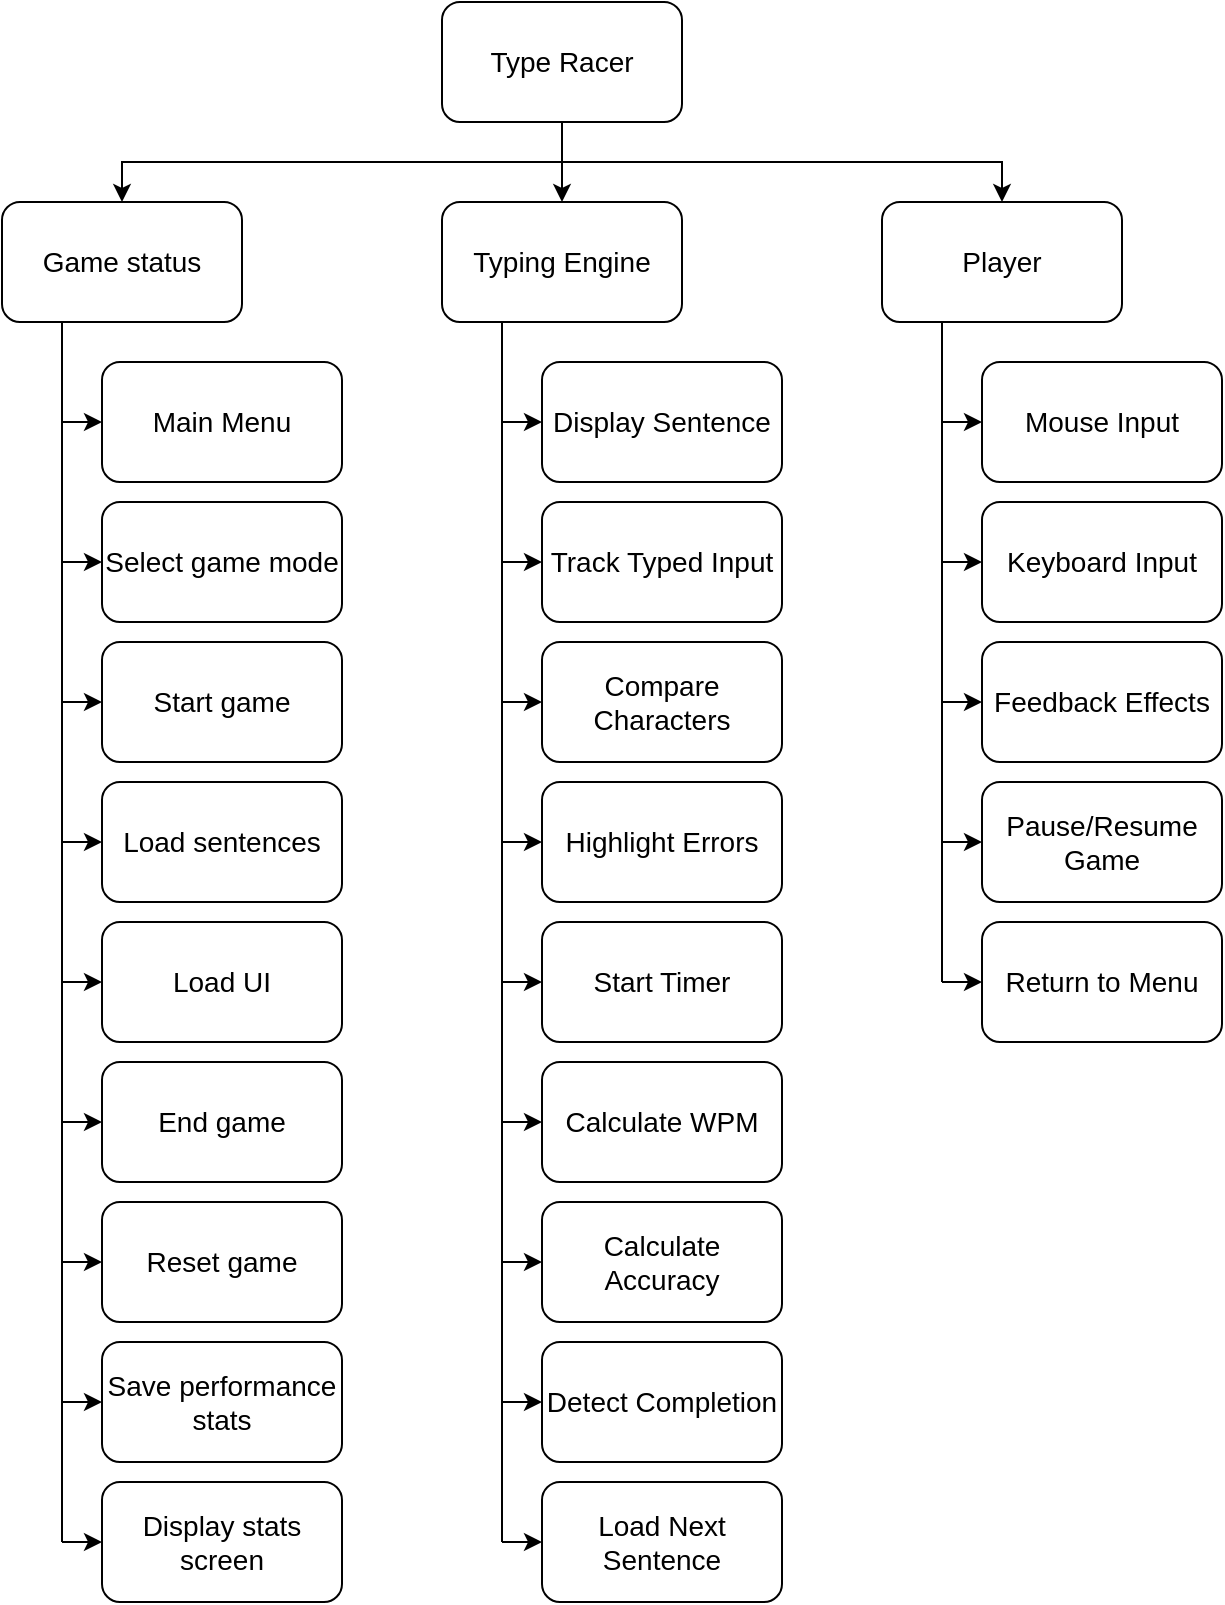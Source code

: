 <mxfile version="27.1.1">
  <diagram name="Page-1" id="45bmdS6r5GTHjrhukE3N">
    <mxGraphModel dx="1426" dy="748" grid="1" gridSize="10" guides="1" tooltips="1" connect="1" arrows="1" fold="1" page="1" pageScale="1" pageWidth="1169" pageHeight="827" math="0" shadow="0">
      <root>
        <mxCell id="0" />
        <mxCell id="1" parent="0" />
        <mxCell id="9331QtTUVBZmF3FO_kLh-13" value="" style="edgeStyle=orthogonalEdgeStyle;rounded=0;orthogonalLoop=1;jettySize=auto;html=1;exitX=0.5;exitY=1;exitDx=0;exitDy=0;" edge="1" parent="1" source="9331QtTUVBZmF3FO_kLh-11" target="9331QtTUVBZmF3FO_kLh-12">
          <mxGeometry relative="1" as="geometry">
            <mxPoint x="580" y="93" as="sourcePoint" />
          </mxGeometry>
        </mxCell>
        <mxCell id="9331QtTUVBZmF3FO_kLh-16" value="" style="edgeStyle=orthogonalEdgeStyle;rounded=0;orthogonalLoop=1;jettySize=auto;html=1;exitX=0.5;exitY=1;exitDx=0;exitDy=0;" edge="1" parent="1" source="9331QtTUVBZmF3FO_kLh-11" target="9331QtTUVBZmF3FO_kLh-14">
          <mxGeometry relative="1" as="geometry" />
        </mxCell>
        <mxCell id="9331QtTUVBZmF3FO_kLh-18" value="" style="edgeStyle=orthogonalEdgeStyle;rounded=0;orthogonalLoop=1;jettySize=auto;html=1;" edge="1" parent="1" source="9331QtTUVBZmF3FO_kLh-11" target="9331QtTUVBZmF3FO_kLh-17">
          <mxGeometry relative="1" as="geometry" />
        </mxCell>
        <mxCell id="9331QtTUVBZmF3FO_kLh-11" value="&lt;span style=&quot;&quot;&gt;Type Racer&lt;/span&gt;" style="rounded=1;whiteSpace=wrap;html=1;fontSize=14;fontColor=light-dark(#000000,#000000);labelBackgroundColor=none;fillColor=light-dark(#FFFFFF,#FFFFFF);" vertex="1" parent="1">
          <mxGeometry x="520" y="13" width="120" height="60" as="geometry" />
        </mxCell>
        <mxCell id="9331QtTUVBZmF3FO_kLh-12" value="Game status" style="rounded=1;whiteSpace=wrap;html=1;fontSize=14;fontColor=light-dark(#000000,#000000);labelBackgroundColor=none;fillColor=light-dark(#FFFFFF,#FFFFFF);" vertex="1" parent="1">
          <mxGeometry x="300" y="113" width="120" height="60" as="geometry" />
        </mxCell>
        <mxCell id="9331QtTUVBZmF3FO_kLh-14" value="&lt;span style=&quot;&quot;&gt;Player&lt;/span&gt;" style="rounded=1;whiteSpace=wrap;html=1;fontSize=14;fontColor=light-dark(#000000,#000000);labelBackgroundColor=none;fillColor=light-dark(#FFFFFF,#FFFFFF);" vertex="1" parent="1">
          <mxGeometry x="740" y="113" width="120" height="60" as="geometry" />
        </mxCell>
        <mxCell id="9331QtTUVBZmF3FO_kLh-17" value="Typing Engine" style="rounded=1;whiteSpace=wrap;html=1;fontSize=14;fontColor=light-dark(#000000,#000000);labelBackgroundColor=none;fillColor=light-dark(#FFFFFF,#FFFFFF);" vertex="1" parent="1">
          <mxGeometry x="520" y="113" width="120" height="60" as="geometry" />
        </mxCell>
        <mxCell id="9331QtTUVBZmF3FO_kLh-35" value="Select game mode" style="rounded=1;whiteSpace=wrap;html=1;fontSize=14;fontColor=light-dark(#000000,#000000);labelBackgroundColor=none;fillColor=light-dark(#FFFFFF,#FFFFFF);" vertex="1" parent="1">
          <mxGeometry x="350" y="263" width="120" height="60" as="geometry" />
        </mxCell>
        <mxCell id="9331QtTUVBZmF3FO_kLh-22" value="Main Menu" style="rounded=1;whiteSpace=wrap;html=1;fontSize=14;fontColor=light-dark(#000000,#000000);labelBackgroundColor=none;fillColor=light-dark(#FFFFFF,#FFFFFF);" vertex="1" parent="1">
          <mxGeometry x="350" y="193" width="120" height="60" as="geometry" />
        </mxCell>
        <mxCell id="9331QtTUVBZmF3FO_kLh-38" value="Start game" style="rounded=1;whiteSpace=wrap;html=1;fontSize=14;fontColor=light-dark(#000000,#000000);labelBackgroundColor=none;fillColor=light-dark(#FFFFFF,#FFFFFF);" vertex="1" parent="1">
          <mxGeometry x="350" y="333" width="120" height="60" as="geometry" />
        </mxCell>
        <mxCell id="9331QtTUVBZmF3FO_kLh-40" value="Load sentences" style="rounded=1;whiteSpace=wrap;html=1;fontSize=14;fontColor=light-dark(#000000,#000000);labelBackgroundColor=none;fillColor=light-dark(#FFFFFF,#FFFFFF);" vertex="1" parent="1">
          <mxGeometry x="350" y="403" width="120" height="60" as="geometry" />
        </mxCell>
        <mxCell id="9331QtTUVBZmF3FO_kLh-42" value="Load UI" style="rounded=1;whiteSpace=wrap;html=1;fontSize=14;fontColor=light-dark(#000000,#000000);labelBackgroundColor=none;fillColor=light-dark(#FFFFFF,#FFFFFF);" vertex="1" parent="1">
          <mxGeometry x="350" y="473" width="120" height="60" as="geometry" />
        </mxCell>
        <mxCell id="9331QtTUVBZmF3FO_kLh-44" value="End game" style="rounded=1;whiteSpace=wrap;html=1;fontSize=14;fontColor=light-dark(#000000,#000000);labelBackgroundColor=none;fillColor=light-dark(#FFFFFF,#FFFFFF);" vertex="1" parent="1">
          <mxGeometry x="350" y="543" width="120" height="60" as="geometry" />
        </mxCell>
        <mxCell id="9331QtTUVBZmF3FO_kLh-46" value="Reset game" style="rounded=1;whiteSpace=wrap;html=1;fontSize=14;fontColor=light-dark(#000000,#000000);labelBackgroundColor=none;fillColor=light-dark(#FFFFFF,#FFFFFF);" vertex="1" parent="1">
          <mxGeometry x="350" y="613" width="120" height="60" as="geometry" />
        </mxCell>
        <mxCell id="9331QtTUVBZmF3FO_kLh-48" value="Save performance stats" style="rounded=1;whiteSpace=wrap;html=1;fontSize=14;fontColor=light-dark(#000000,#000000);labelBackgroundColor=none;fillColor=light-dark(#FFFFFF,#FFFFFF);" vertex="1" parent="1">
          <mxGeometry x="350" y="683" width="120" height="60" as="geometry" />
        </mxCell>
        <mxCell id="9331QtTUVBZmF3FO_kLh-50" value="Display stats screen" style="whiteSpace=wrap;html=1;fontSize=14;fillColor=light-dark(#FFFFFF,#FFFFFF);fontColor=light-dark(#000000,#000000);rounded=1;labelBackgroundColor=none;" vertex="1" parent="1">
          <mxGeometry x="350" y="753" width="120" height="60" as="geometry" />
        </mxCell>
        <mxCell id="9331QtTUVBZmF3FO_kLh-53" value="" style="endArrow=classic;html=1;rounded=0;entryX=0;entryY=0.5;entryDx=0;entryDy=0;" edge="1" parent="1" target="9331QtTUVBZmF3FO_kLh-48">
          <mxGeometry width="50" height="50" relative="1" as="geometry">
            <mxPoint x="330" y="713" as="sourcePoint" />
            <mxPoint x="660" y="593" as="targetPoint" />
          </mxGeometry>
        </mxCell>
        <mxCell id="9331QtTUVBZmF3FO_kLh-54" value="" style="endArrow=classic;html=1;rounded=0;entryX=0;entryY=0.5;entryDx=0;entryDy=0;" edge="1" parent="1" target="9331QtTUVBZmF3FO_kLh-46">
          <mxGeometry width="50" height="50" relative="1" as="geometry">
            <mxPoint x="330" y="643" as="sourcePoint" />
            <mxPoint x="660" y="493" as="targetPoint" />
          </mxGeometry>
        </mxCell>
        <mxCell id="9331QtTUVBZmF3FO_kLh-55" value="" style="endArrow=classic;html=1;rounded=0;entryX=0;entryY=0.5;entryDx=0;entryDy=0;" edge="1" parent="1" target="9331QtTUVBZmF3FO_kLh-44">
          <mxGeometry width="50" height="50" relative="1" as="geometry">
            <mxPoint x="330" y="573" as="sourcePoint" />
            <mxPoint x="660" y="463" as="targetPoint" />
          </mxGeometry>
        </mxCell>
        <mxCell id="9331QtTUVBZmF3FO_kLh-57" value="" style="endArrow=classic;html=1;rounded=0;entryX=0;entryY=0.5;entryDx=0;entryDy=0;" edge="1" parent="1" target="9331QtTUVBZmF3FO_kLh-50">
          <mxGeometry width="50" height="50" relative="1" as="geometry">
            <mxPoint x="330" y="783" as="sourcePoint" />
            <mxPoint x="660" y="463" as="targetPoint" />
          </mxGeometry>
        </mxCell>
        <mxCell id="9331QtTUVBZmF3FO_kLh-58" value="" style="endArrow=none;html=1;rounded=0;entryX=0.25;entryY=1;entryDx=0;entryDy=0;" edge="1" parent="1" target="9331QtTUVBZmF3FO_kLh-12">
          <mxGeometry width="50" height="50" relative="1" as="geometry">
            <mxPoint x="330" y="783" as="sourcePoint" />
            <mxPoint x="660" y="473" as="targetPoint" />
          </mxGeometry>
        </mxCell>
        <mxCell id="9331QtTUVBZmF3FO_kLh-59" value="" style="endArrow=classic;html=1;rounded=0;entryX=0;entryY=0.5;entryDx=0;entryDy=0;" edge="1" parent="1" target="9331QtTUVBZmF3FO_kLh-42">
          <mxGeometry width="50" height="50" relative="1" as="geometry">
            <mxPoint x="330" y="503" as="sourcePoint" />
            <mxPoint x="660" y="403" as="targetPoint" />
          </mxGeometry>
        </mxCell>
        <mxCell id="9331QtTUVBZmF3FO_kLh-60" value="" style="endArrow=classic;html=1;rounded=0;entryX=0;entryY=0.5;entryDx=0;entryDy=0;" edge="1" parent="1" target="9331QtTUVBZmF3FO_kLh-40">
          <mxGeometry width="50" height="50" relative="1" as="geometry">
            <mxPoint x="330" y="433" as="sourcePoint" />
            <mxPoint x="660" y="403" as="targetPoint" />
          </mxGeometry>
        </mxCell>
        <mxCell id="9331QtTUVBZmF3FO_kLh-61" value="" style="endArrow=classic;html=1;rounded=0;entryX=0;entryY=0.5;entryDx=0;entryDy=0;" edge="1" parent="1" target="9331QtTUVBZmF3FO_kLh-38">
          <mxGeometry width="50" height="50" relative="1" as="geometry">
            <mxPoint x="330" y="363" as="sourcePoint" />
            <mxPoint x="660" y="403" as="targetPoint" />
          </mxGeometry>
        </mxCell>
        <mxCell id="9331QtTUVBZmF3FO_kLh-62" value="" style="endArrow=classic;html=1;rounded=0;entryX=0;entryY=0.5;entryDx=0;entryDy=0;" edge="1" parent="1" target="9331QtTUVBZmF3FO_kLh-35">
          <mxGeometry width="50" height="50" relative="1" as="geometry">
            <mxPoint x="330" y="293" as="sourcePoint" />
            <mxPoint x="660" y="403" as="targetPoint" />
          </mxGeometry>
        </mxCell>
        <mxCell id="9331QtTUVBZmF3FO_kLh-63" value="" style="endArrow=classic;html=1;rounded=0;entryX=0;entryY=0.5;entryDx=0;entryDy=0;" edge="1" parent="1" target="9331QtTUVBZmF3FO_kLh-22">
          <mxGeometry width="50" height="50" relative="1" as="geometry">
            <mxPoint x="330" y="223" as="sourcePoint" />
            <mxPoint x="660" y="403" as="targetPoint" />
          </mxGeometry>
        </mxCell>
        <mxCell id="9331QtTUVBZmF3FO_kLh-65" value="" style="endArrow=none;html=1;rounded=0;entryX=0.25;entryY=1;entryDx=0;entryDy=0;" edge="1" parent="1" target="9331QtTUVBZmF3FO_kLh-17">
          <mxGeometry width="50" height="50" relative="1" as="geometry">
            <mxPoint x="550" y="783" as="sourcePoint" />
            <mxPoint x="660" y="413" as="targetPoint" />
          </mxGeometry>
        </mxCell>
        <mxCell id="9331QtTUVBZmF3FO_kLh-74" value="Track Typed Input" style="rounded=1;whiteSpace=wrap;html=1;fontSize=14;fontColor=light-dark(#000000,#000000);labelBackgroundColor=none;fillColor=light-dark(#FFFFFF,#FFFFFF);" vertex="1" parent="1">
          <mxGeometry x="570" y="263" width="120" height="60" as="geometry" />
        </mxCell>
        <mxCell id="9331QtTUVBZmF3FO_kLh-75" value="&lt;div&gt;Display Sentence&lt;/div&gt;" style="rounded=1;whiteSpace=wrap;html=1;fontSize=14;fontColor=light-dark(#000000,#000000);labelBackgroundColor=none;fillColor=light-dark(#FFFFFF,#FFFFFF);" vertex="1" parent="1">
          <mxGeometry x="570" y="193" width="120" height="60" as="geometry" />
        </mxCell>
        <mxCell id="9331QtTUVBZmF3FO_kLh-76" value="Compare Characters" style="rounded=1;whiteSpace=wrap;html=1;fontSize=14;fontColor=light-dark(#000000,#000000);labelBackgroundColor=none;fillColor=light-dark(#FFFFFF,#FFFFFF);" vertex="1" parent="1">
          <mxGeometry x="570" y="333" width="120" height="60" as="geometry" />
        </mxCell>
        <mxCell id="9331QtTUVBZmF3FO_kLh-77" value="Highlight Errors" style="rounded=1;whiteSpace=wrap;html=1;fontSize=14;fontColor=light-dark(#000000,#000000);labelBackgroundColor=none;fillColor=light-dark(#FFFFFF,#FFFFFF);" vertex="1" parent="1">
          <mxGeometry x="570" y="403" width="120" height="60" as="geometry" />
        </mxCell>
        <mxCell id="9331QtTUVBZmF3FO_kLh-78" value="Start Timer" style="rounded=1;whiteSpace=wrap;html=1;fontSize=14;fontColor=light-dark(#000000,#000000);labelBackgroundColor=none;fillColor=light-dark(#FFFFFF,#FFFFFF);" vertex="1" parent="1">
          <mxGeometry x="570" y="473" width="120" height="60" as="geometry" />
        </mxCell>
        <mxCell id="9331QtTUVBZmF3FO_kLh-79" value="Calculate WPM" style="rounded=1;whiteSpace=wrap;html=1;fontSize=14;fontColor=light-dark(#000000,#000000);labelBackgroundColor=none;fillColor=light-dark(#FFFFFF,#FFFFFF);" vertex="1" parent="1">
          <mxGeometry x="570" y="543" width="120" height="60" as="geometry" />
        </mxCell>
        <mxCell id="9331QtTUVBZmF3FO_kLh-80" value="Calculate Accuracy" style="rounded=1;whiteSpace=wrap;html=1;fontSize=14;fontColor=light-dark(#000000,#000000);labelBackgroundColor=none;fillColor=light-dark(#FFFFFF,#FFFFFF);" vertex="1" parent="1">
          <mxGeometry x="570" y="613" width="120" height="60" as="geometry" />
        </mxCell>
        <mxCell id="9331QtTUVBZmF3FO_kLh-81" value="Detect Completion" style="rounded=1;whiteSpace=wrap;html=1;fontSize=14;fontColor=light-dark(#000000,#000000);labelBackgroundColor=none;fillColor=light-dark(#FFFFFF,#FFFFFF);" vertex="1" parent="1">
          <mxGeometry x="570" y="683" width="120" height="60" as="geometry" />
        </mxCell>
        <mxCell id="9331QtTUVBZmF3FO_kLh-82" value="Load Next Sentence" style="whiteSpace=wrap;html=1;fontSize=14;fillColor=light-dark(#FFFFFF,#FFFFFF);fontColor=light-dark(#000000,#000000);rounded=1;labelBackgroundColor=none;" vertex="1" parent="1">
          <mxGeometry x="570" y="753" width="120" height="60" as="geometry" />
        </mxCell>
        <mxCell id="9331QtTUVBZmF3FO_kLh-83" value="" style="endArrow=classic;html=1;rounded=0;entryX=0;entryY=0.5;entryDx=0;entryDy=0;" edge="1" parent="1" target="9331QtTUVBZmF3FO_kLh-81">
          <mxGeometry width="50" height="50" relative="1" as="geometry">
            <mxPoint x="550" y="713" as="sourcePoint" />
            <mxPoint x="880" y="583" as="targetPoint" />
          </mxGeometry>
        </mxCell>
        <mxCell id="9331QtTUVBZmF3FO_kLh-84" value="" style="endArrow=classic;html=1;rounded=0;entryX=0;entryY=0.5;entryDx=0;entryDy=0;" edge="1" parent="1" target="9331QtTUVBZmF3FO_kLh-80">
          <mxGeometry width="50" height="50" relative="1" as="geometry">
            <mxPoint x="550" y="643" as="sourcePoint" />
            <mxPoint x="880" y="483" as="targetPoint" />
          </mxGeometry>
        </mxCell>
        <mxCell id="9331QtTUVBZmF3FO_kLh-85" value="" style="endArrow=classic;html=1;rounded=0;entryX=0;entryY=0.5;entryDx=0;entryDy=0;" edge="1" parent="1" target="9331QtTUVBZmF3FO_kLh-79">
          <mxGeometry width="50" height="50" relative="1" as="geometry">
            <mxPoint x="550" y="573" as="sourcePoint" />
            <mxPoint x="880" y="453" as="targetPoint" />
          </mxGeometry>
        </mxCell>
        <mxCell id="9331QtTUVBZmF3FO_kLh-86" value="" style="endArrow=classic;html=1;rounded=0;entryX=0;entryY=0.5;entryDx=0;entryDy=0;" edge="1" parent="1" target="9331QtTUVBZmF3FO_kLh-82">
          <mxGeometry width="50" height="50" relative="1" as="geometry">
            <mxPoint x="550" y="783" as="sourcePoint" />
            <mxPoint x="880" y="453" as="targetPoint" />
          </mxGeometry>
        </mxCell>
        <mxCell id="9331QtTUVBZmF3FO_kLh-87" value="" style="endArrow=classic;html=1;rounded=0;entryX=0;entryY=0.5;entryDx=0;entryDy=0;" edge="1" parent="1" target="9331QtTUVBZmF3FO_kLh-78">
          <mxGeometry width="50" height="50" relative="1" as="geometry">
            <mxPoint x="550" y="503" as="sourcePoint" />
            <mxPoint x="880" y="393" as="targetPoint" />
          </mxGeometry>
        </mxCell>
        <mxCell id="9331QtTUVBZmF3FO_kLh-88" value="" style="endArrow=classic;html=1;rounded=0;entryX=0;entryY=0.5;entryDx=0;entryDy=0;" edge="1" parent="1" target="9331QtTUVBZmF3FO_kLh-77">
          <mxGeometry width="50" height="50" relative="1" as="geometry">
            <mxPoint x="550" y="433" as="sourcePoint" />
            <mxPoint x="880" y="393" as="targetPoint" />
          </mxGeometry>
        </mxCell>
        <mxCell id="9331QtTUVBZmF3FO_kLh-89" value="" style="endArrow=classic;html=1;rounded=0;entryX=0;entryY=0.5;entryDx=0;entryDy=0;" edge="1" parent="1" target="9331QtTUVBZmF3FO_kLh-76">
          <mxGeometry width="50" height="50" relative="1" as="geometry">
            <mxPoint x="550" y="363" as="sourcePoint" />
            <mxPoint x="880" y="393" as="targetPoint" />
          </mxGeometry>
        </mxCell>
        <mxCell id="9331QtTUVBZmF3FO_kLh-90" value="" style="endArrow=classic;html=1;rounded=0;entryX=0;entryY=0.5;entryDx=0;entryDy=0;" edge="1" parent="1" target="9331QtTUVBZmF3FO_kLh-74">
          <mxGeometry width="50" height="50" relative="1" as="geometry">
            <mxPoint x="550" y="293" as="sourcePoint" />
            <mxPoint x="880" y="393" as="targetPoint" />
          </mxGeometry>
        </mxCell>
        <mxCell id="9331QtTUVBZmF3FO_kLh-91" value="" style="endArrow=classic;html=1;rounded=0;entryX=0;entryY=0.5;entryDx=0;entryDy=0;" edge="1" parent="1" target="9331QtTUVBZmF3FO_kLh-75">
          <mxGeometry width="50" height="50" relative="1" as="geometry">
            <mxPoint x="550" y="223" as="sourcePoint" />
            <mxPoint x="880" y="393" as="targetPoint" />
          </mxGeometry>
        </mxCell>
        <mxCell id="9331QtTUVBZmF3FO_kLh-92" value="" style="endArrow=none;html=1;rounded=0;entryX=0.25;entryY=1;entryDx=0;entryDy=0;" edge="1" parent="1" target="9331QtTUVBZmF3FO_kLh-14">
          <mxGeometry width="50" height="50" relative="1" as="geometry">
            <mxPoint x="770" y="503" as="sourcePoint" />
            <mxPoint x="700" y="423" as="targetPoint" />
          </mxGeometry>
        </mxCell>
        <mxCell id="9331QtTUVBZmF3FO_kLh-93" value="Keyboard Input" style="rounded=1;whiteSpace=wrap;html=1;fontSize=14;fontColor=light-dark(#000000,#000000);labelBackgroundColor=none;fillColor=light-dark(#FFFFFF,#FFFFFF);" vertex="1" parent="1">
          <mxGeometry x="790" y="263" width="120" height="60" as="geometry" />
        </mxCell>
        <mxCell id="9331QtTUVBZmF3FO_kLh-94" value="Mouse Input" style="rounded=1;whiteSpace=wrap;html=1;fontSize=14;fontColor=light-dark(#000000,#000000);labelBackgroundColor=none;fillColor=light-dark(#FFFFFF,#FFFFFF);" vertex="1" parent="1">
          <mxGeometry x="790" y="193" width="120" height="60" as="geometry" />
        </mxCell>
        <mxCell id="9331QtTUVBZmF3FO_kLh-95" value="Feedback Effects" style="rounded=1;whiteSpace=wrap;html=1;fontSize=14;fontColor=light-dark(#000000,#000000);labelBackgroundColor=none;fillColor=light-dark(#FFFFFF,#FFFFFF);" vertex="1" parent="1">
          <mxGeometry x="790" y="333" width="120" height="60" as="geometry" />
        </mxCell>
        <mxCell id="9331QtTUVBZmF3FO_kLh-96" value="Pause/Resume Game" style="rounded=1;whiteSpace=wrap;html=1;fontSize=14;fontColor=light-dark(#000000,#000000);labelBackgroundColor=none;fillColor=light-dark(#FFFFFF,#FFFFFF);" vertex="1" parent="1">
          <mxGeometry x="790" y="403" width="120" height="60" as="geometry" />
        </mxCell>
        <mxCell id="9331QtTUVBZmF3FO_kLh-97" value="Return to Menu" style="rounded=1;whiteSpace=wrap;html=1;fontSize=14;fontColor=light-dark(#000000,#000000);labelBackgroundColor=none;fillColor=light-dark(#FFFFFF,#FFFFFF);" vertex="1" parent="1">
          <mxGeometry x="790" y="473" width="120" height="60" as="geometry" />
        </mxCell>
        <mxCell id="9331QtTUVBZmF3FO_kLh-101" value="" style="endArrow=classic;html=1;rounded=0;entryX=0;entryY=0.5;entryDx=0;entryDy=0;" edge="1" parent="1" target="9331QtTUVBZmF3FO_kLh-94">
          <mxGeometry width="50" height="50" relative="1" as="geometry">
            <mxPoint x="770" y="223" as="sourcePoint" />
            <mxPoint x="1100" y="393" as="targetPoint" />
          </mxGeometry>
        </mxCell>
        <mxCell id="9331QtTUVBZmF3FO_kLh-102" value="" style="endArrow=classic;html=1;rounded=0;entryX=0;entryY=0.5;entryDx=0;entryDy=0;" edge="1" parent="1" target="9331QtTUVBZmF3FO_kLh-93">
          <mxGeometry width="50" height="50" relative="1" as="geometry">
            <mxPoint x="770" y="293" as="sourcePoint" />
            <mxPoint x="800" y="273" as="targetPoint" />
          </mxGeometry>
        </mxCell>
        <mxCell id="9331QtTUVBZmF3FO_kLh-103" value="" style="endArrow=classic;html=1;rounded=0;entryX=0;entryY=0.5;entryDx=0;entryDy=0;" edge="1" parent="1" target="9331QtTUVBZmF3FO_kLh-95">
          <mxGeometry width="50" height="50" relative="1" as="geometry">
            <mxPoint x="770" y="363" as="sourcePoint" />
            <mxPoint x="810" y="263" as="targetPoint" />
          </mxGeometry>
        </mxCell>
        <mxCell id="9331QtTUVBZmF3FO_kLh-104" value="" style="endArrow=classic;html=1;rounded=0;entryX=0;entryY=0.5;entryDx=0;entryDy=0;" edge="1" parent="1" target="9331QtTUVBZmF3FO_kLh-96">
          <mxGeometry width="50" height="50" relative="1" as="geometry">
            <mxPoint x="770" y="433" as="sourcePoint" />
            <mxPoint x="810" y="383" as="targetPoint" />
          </mxGeometry>
        </mxCell>
        <mxCell id="9331QtTUVBZmF3FO_kLh-105" value="" style="endArrow=classic;html=1;rounded=0;entryX=0;entryY=0.5;entryDx=0;entryDy=0;" edge="1" parent="1" target="9331QtTUVBZmF3FO_kLh-97">
          <mxGeometry width="50" height="50" relative="1" as="geometry">
            <mxPoint x="770" y="503" as="sourcePoint" />
            <mxPoint x="810" y="453" as="targetPoint" />
          </mxGeometry>
        </mxCell>
      </root>
    </mxGraphModel>
  </diagram>
</mxfile>
